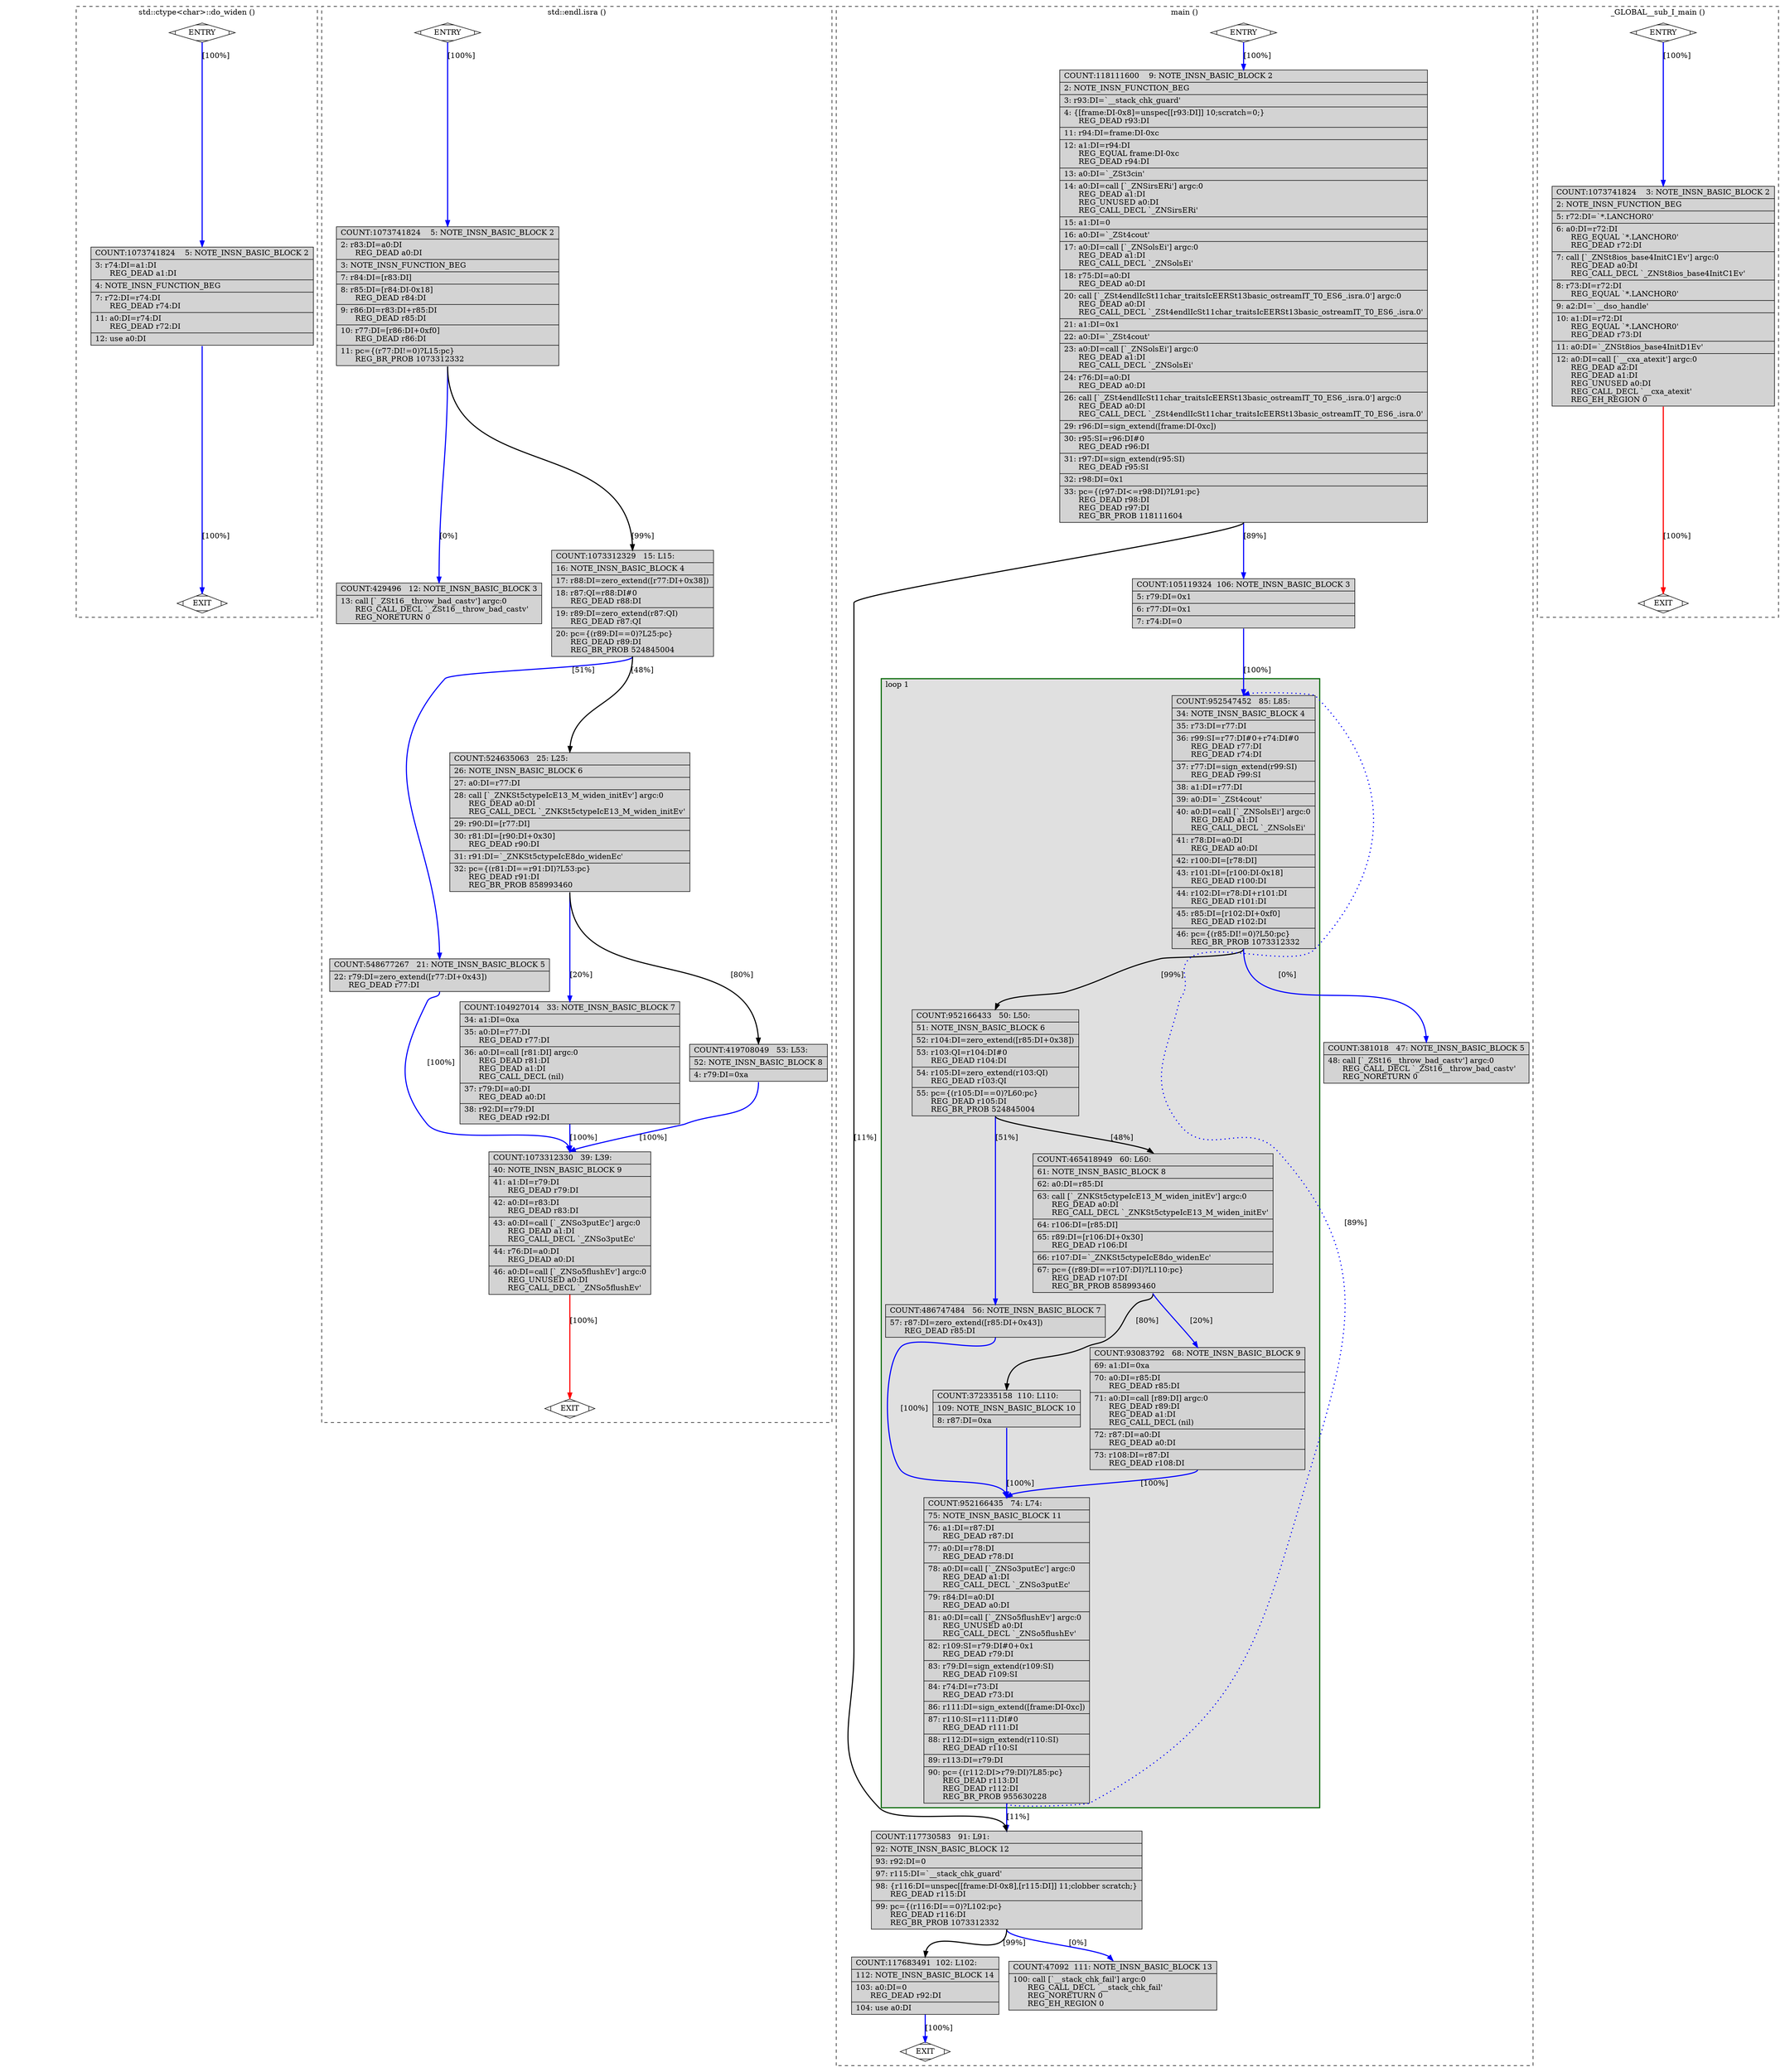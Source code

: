 digraph "cfg_analysis/O2/fibonacci_O2-Fibonacci.cpp.251r.cse1" {
overlap=false;
subgraph "cluster_std::ctype<char>::do_widen" {
	style="dashed";
	color="black";
	label="std::ctype<char>::do_widen ()";
	fn_1561_basic_block_0 [shape=Mdiamond,style=filled,fillcolor=white,label="ENTRY"];

	fn_1561_basic_block_1 [shape=Mdiamond,style=filled,fillcolor=white,label="EXIT"];

	fn_1561_basic_block_2 [shape=record,style=filled,fillcolor=lightgrey,label="{COUNT:1073741824\ \ \ \ 5:\ NOTE_INSN_BASIC_BLOCK\ 2\l\
|\ \ \ \ 3:\ r74:DI=a1:DI\l\
\ \ \ \ \ \ REG_DEAD\ a1:DI\l\
|\ \ \ \ 4:\ NOTE_INSN_FUNCTION_BEG\l\
|\ \ \ \ 7:\ r72:DI=r74:DI\l\
\ \ \ \ \ \ REG_DEAD\ r74:DI\l\
|\ \ \ 11:\ a0:DI=r74:DI\l\
\ \ \ \ \ \ REG_DEAD\ r72:DI\l\
|\ \ \ 12:\ use\ a0:DI\l\
}"];

	fn_1561_basic_block_0:s -> fn_1561_basic_block_2:n [style="solid,bold",color=blue,weight=100,constraint=true,label="[100%]"];
	fn_1561_basic_block_2:s -> fn_1561_basic_block_1:n [style="solid,bold",color=blue,weight=100,constraint=true,label="[100%]"];
	fn_1561_basic_block_0:s -> fn_1561_basic_block_1:n [style="invis",constraint=true];
}
subgraph "cluster_std::endl.isra" {
	style="dashed";
	color="black";
	label="std::endl.isra ()";
	fn_2298_basic_block_0 [shape=Mdiamond,style=filled,fillcolor=white,label="ENTRY"];

	fn_2298_basic_block_1 [shape=Mdiamond,style=filled,fillcolor=white,label="EXIT"];

	fn_2298_basic_block_2 [shape=record,style=filled,fillcolor=lightgrey,label="{COUNT:1073741824\ \ \ \ 5:\ NOTE_INSN_BASIC_BLOCK\ 2\l\
|\ \ \ \ 2:\ r83:DI=a0:DI\l\
\ \ \ \ \ \ REG_DEAD\ a0:DI\l\
|\ \ \ \ 3:\ NOTE_INSN_FUNCTION_BEG\l\
|\ \ \ \ 7:\ r84:DI=[r83:DI]\l\
|\ \ \ \ 8:\ r85:DI=[r84:DI-0x18]\l\
\ \ \ \ \ \ REG_DEAD\ r84:DI\l\
|\ \ \ \ 9:\ r86:DI=r83:DI+r85:DI\l\
\ \ \ \ \ \ REG_DEAD\ r85:DI\l\
|\ \ \ 10:\ r77:DI=[r86:DI+0xf0]\l\
\ \ \ \ \ \ REG_DEAD\ r86:DI\l\
|\ \ \ 11:\ pc=\{(r77:DI!=0)?L15:pc\}\l\
\ \ \ \ \ \ REG_BR_PROB\ 1073312332\l\
}"];

	fn_2298_basic_block_3 [shape=record,style=filled,fillcolor=lightgrey,label="{COUNT:429496\ \ \ 12:\ NOTE_INSN_BASIC_BLOCK\ 3\l\
|\ \ \ 13:\ call\ [`_ZSt16__throw_bad_castv']\ argc:0\l\
\ \ \ \ \ \ REG_CALL_DECL\ `_ZSt16__throw_bad_castv'\l\
\ \ \ \ \ \ REG_NORETURN\ 0\l\
}"];

	fn_2298_basic_block_4 [shape=record,style=filled,fillcolor=lightgrey,label="{COUNT:1073312329\ \ \ 15:\ L15:\l\
|\ \ \ 16:\ NOTE_INSN_BASIC_BLOCK\ 4\l\
|\ \ \ 17:\ r88:DI=zero_extend([r77:DI+0x38])\l\
|\ \ \ 18:\ r87:QI=r88:DI#0\l\
\ \ \ \ \ \ REG_DEAD\ r88:DI\l\
|\ \ \ 19:\ r89:DI=zero_extend(r87:QI)\l\
\ \ \ \ \ \ REG_DEAD\ r87:QI\l\
|\ \ \ 20:\ pc=\{(r89:DI==0)?L25:pc\}\l\
\ \ \ \ \ \ REG_DEAD\ r89:DI\l\
\ \ \ \ \ \ REG_BR_PROB\ 524845004\l\
}"];

	fn_2298_basic_block_5 [shape=record,style=filled,fillcolor=lightgrey,label="{COUNT:548677267\ \ \ 21:\ NOTE_INSN_BASIC_BLOCK\ 5\l\
|\ \ \ 22:\ r79:DI=zero_extend([r77:DI+0x43])\l\
\ \ \ \ \ \ REG_DEAD\ r77:DI\l\
}"];

	fn_2298_basic_block_6 [shape=record,style=filled,fillcolor=lightgrey,label="{COUNT:524635063\ \ \ 25:\ L25:\l\
|\ \ \ 26:\ NOTE_INSN_BASIC_BLOCK\ 6\l\
|\ \ \ 27:\ a0:DI=r77:DI\l\
|\ \ \ 28:\ call\ [`_ZNKSt5ctypeIcE13_M_widen_initEv']\ argc:0\l\
\ \ \ \ \ \ REG_DEAD\ a0:DI\l\
\ \ \ \ \ \ REG_CALL_DECL\ `_ZNKSt5ctypeIcE13_M_widen_initEv'\l\
|\ \ \ 29:\ r90:DI=[r77:DI]\l\
|\ \ \ 30:\ r81:DI=[r90:DI+0x30]\l\
\ \ \ \ \ \ REG_DEAD\ r90:DI\l\
|\ \ \ 31:\ r91:DI=`_ZNKSt5ctypeIcE8do_widenEc'\l\
|\ \ \ 32:\ pc=\{(r81:DI==r91:DI)?L53:pc\}\l\
\ \ \ \ \ \ REG_DEAD\ r91:DI\l\
\ \ \ \ \ \ REG_BR_PROB\ 858993460\l\
}"];

	fn_2298_basic_block_7 [shape=record,style=filled,fillcolor=lightgrey,label="{COUNT:104927014\ \ \ 33:\ NOTE_INSN_BASIC_BLOCK\ 7\l\
|\ \ \ 34:\ a1:DI=0xa\l\
|\ \ \ 35:\ a0:DI=r77:DI\l\
\ \ \ \ \ \ REG_DEAD\ r77:DI\l\
|\ \ \ 36:\ a0:DI=call\ [r81:DI]\ argc:0\l\
\ \ \ \ \ \ REG_DEAD\ r81:DI\l\
\ \ \ \ \ \ REG_DEAD\ a1:DI\l\
\ \ \ \ \ \ REG_CALL_DECL\ (nil)\l\
|\ \ \ 37:\ r79:DI=a0:DI\l\
\ \ \ \ \ \ REG_DEAD\ a0:DI\l\
|\ \ \ 38:\ r92:DI=r79:DI\l\
\ \ \ \ \ \ REG_DEAD\ r92:DI\l\
}"];

	fn_2298_basic_block_8 [shape=record,style=filled,fillcolor=lightgrey,label="{COUNT:419708049\ \ \ 53:\ L53:\l\
|\ \ \ 52:\ NOTE_INSN_BASIC_BLOCK\ 8\l\
|\ \ \ \ 4:\ r79:DI=0xa\l\
}"];

	fn_2298_basic_block_9 [shape=record,style=filled,fillcolor=lightgrey,label="{COUNT:1073312330\ \ \ 39:\ L39:\l\
|\ \ \ 40:\ NOTE_INSN_BASIC_BLOCK\ 9\l\
|\ \ \ 41:\ a1:DI=r79:DI\l\
\ \ \ \ \ \ REG_DEAD\ r79:DI\l\
|\ \ \ 42:\ a0:DI=r83:DI\l\
\ \ \ \ \ \ REG_DEAD\ r83:DI\l\
|\ \ \ 43:\ a0:DI=call\ [`_ZNSo3putEc']\ argc:0\l\
\ \ \ \ \ \ REG_DEAD\ a1:DI\l\
\ \ \ \ \ \ REG_CALL_DECL\ `_ZNSo3putEc'\l\
|\ \ \ 44:\ r76:DI=a0:DI\l\
\ \ \ \ \ \ REG_DEAD\ a0:DI\l\
|\ \ \ 46:\ a0:DI=call\ [`_ZNSo5flushEv']\ argc:0\l\
\ \ \ \ \ \ REG_UNUSED\ a0:DI\l\
\ \ \ \ \ \ REG_CALL_DECL\ `_ZNSo5flushEv'\l\
}"];

	fn_2298_basic_block_0:s -> fn_2298_basic_block_2:n [style="solid,bold",color=blue,weight=100,constraint=true,label="[100%]"];
	fn_2298_basic_block_2:s -> fn_2298_basic_block_3:n [style="solid,bold",color=blue,weight=100,constraint=true,label="[0%]"];
	fn_2298_basic_block_2:s -> fn_2298_basic_block_4:n [style="solid,bold",color=black,weight=10,constraint=true,label="[99%]"];
	fn_2298_basic_block_4:s -> fn_2298_basic_block_5:n [style="solid,bold",color=blue,weight=100,constraint=true,label="[51%]"];
	fn_2298_basic_block_4:s -> fn_2298_basic_block_6:n [style="solid,bold",color=black,weight=10,constraint=true,label="[48%]"];
	fn_2298_basic_block_5:s -> fn_2298_basic_block_9:n [style="solid,bold",color=blue,weight=100,constraint=true,label="[100%]"];
	fn_2298_basic_block_6:s -> fn_2298_basic_block_8:n [style="solid,bold",color=black,weight=10,constraint=true,label="[80%]"];
	fn_2298_basic_block_6:s -> fn_2298_basic_block_7:n [style="solid,bold",color=blue,weight=100,constraint=true,label="[20%]"];
	fn_2298_basic_block_7:s -> fn_2298_basic_block_9:n [style="solid,bold",color=blue,weight=100,constraint=true,label="[100%]"];
	fn_2298_basic_block_8:s -> fn_2298_basic_block_9:n [style="solid,bold",color=blue,weight=100,constraint=true,label="[100%]"];
	fn_2298_basic_block_9:s -> fn_2298_basic_block_1:n [style="solid,bold",color=red,weight=10,constraint=true,label="[100%]"];
	fn_2298_basic_block_0:s -> fn_2298_basic_block_1:n [style="invis",constraint=true];
}
subgraph "cluster_main" {
	style="dashed";
	color="black";
	label="main ()";
	subgraph cluster_1808_1 {
	style="filled";
	color="darkgreen";
	fillcolor="grey88";
	label="loop 1";
	labeljust=l;
	penwidth=2;
	fn_1808_basic_block_4 [shape=record,style=filled,fillcolor=lightgrey,label="{COUNT:952547452\ \ \ 85:\ L85:\l\
|\ \ \ 34:\ NOTE_INSN_BASIC_BLOCK\ 4\l\
|\ \ \ 35:\ r73:DI=r77:DI\l\
|\ \ \ 36:\ r99:SI=r77:DI#0+r74:DI#0\l\
\ \ \ \ \ \ REG_DEAD\ r77:DI\l\
\ \ \ \ \ \ REG_DEAD\ r74:DI\l\
|\ \ \ 37:\ r77:DI=sign_extend(r99:SI)\l\
\ \ \ \ \ \ REG_DEAD\ r99:SI\l\
|\ \ \ 38:\ a1:DI=r77:DI\l\
|\ \ \ 39:\ a0:DI=`_ZSt4cout'\l\
|\ \ \ 40:\ a0:DI=call\ [`_ZNSolsEi']\ argc:0\l\
\ \ \ \ \ \ REG_DEAD\ a1:DI\l\
\ \ \ \ \ \ REG_CALL_DECL\ `_ZNSolsEi'\l\
|\ \ \ 41:\ r78:DI=a0:DI\l\
\ \ \ \ \ \ REG_DEAD\ a0:DI\l\
|\ \ \ 42:\ r100:DI=[r78:DI]\l\
|\ \ \ 43:\ r101:DI=[r100:DI-0x18]\l\
\ \ \ \ \ \ REG_DEAD\ r100:DI\l\
|\ \ \ 44:\ r102:DI=r78:DI+r101:DI\l\
\ \ \ \ \ \ REG_DEAD\ r101:DI\l\
|\ \ \ 45:\ r85:DI=[r102:DI+0xf0]\l\
\ \ \ \ \ \ REG_DEAD\ r102:DI\l\
|\ \ \ 46:\ pc=\{(r85:DI!=0)?L50:pc\}\l\
\ \ \ \ \ \ REG_BR_PROB\ 1073312332\l\
}"];

	fn_1808_basic_block_6 [shape=record,style=filled,fillcolor=lightgrey,label="{COUNT:952166433\ \ \ 50:\ L50:\l\
|\ \ \ 51:\ NOTE_INSN_BASIC_BLOCK\ 6\l\
|\ \ \ 52:\ r104:DI=zero_extend([r85:DI+0x38])\l\
|\ \ \ 53:\ r103:QI=r104:DI#0\l\
\ \ \ \ \ \ REG_DEAD\ r104:DI\l\
|\ \ \ 54:\ r105:DI=zero_extend(r103:QI)\l\
\ \ \ \ \ \ REG_DEAD\ r103:QI\l\
|\ \ \ 55:\ pc=\{(r105:DI==0)?L60:pc\}\l\
\ \ \ \ \ \ REG_DEAD\ r105:DI\l\
\ \ \ \ \ \ REG_BR_PROB\ 524845004\l\
}"];

	fn_1808_basic_block_7 [shape=record,style=filled,fillcolor=lightgrey,label="{COUNT:486747484\ \ \ 56:\ NOTE_INSN_BASIC_BLOCK\ 7\l\
|\ \ \ 57:\ r87:DI=zero_extend([r85:DI+0x43])\l\
\ \ \ \ \ \ REG_DEAD\ r85:DI\l\
}"];

	fn_1808_basic_block_8 [shape=record,style=filled,fillcolor=lightgrey,label="{COUNT:465418949\ \ \ 60:\ L60:\l\
|\ \ \ 61:\ NOTE_INSN_BASIC_BLOCK\ 8\l\
|\ \ \ 62:\ a0:DI=r85:DI\l\
|\ \ \ 63:\ call\ [`_ZNKSt5ctypeIcE13_M_widen_initEv']\ argc:0\l\
\ \ \ \ \ \ REG_DEAD\ a0:DI\l\
\ \ \ \ \ \ REG_CALL_DECL\ `_ZNKSt5ctypeIcE13_M_widen_initEv'\l\
|\ \ \ 64:\ r106:DI=[r85:DI]\l\
|\ \ \ 65:\ r89:DI=[r106:DI+0x30]\l\
\ \ \ \ \ \ REG_DEAD\ r106:DI\l\
|\ \ \ 66:\ r107:DI=`_ZNKSt5ctypeIcE8do_widenEc'\l\
|\ \ \ 67:\ pc=\{(r89:DI==r107:DI)?L110:pc\}\l\
\ \ \ \ \ \ REG_DEAD\ r107:DI\l\
\ \ \ \ \ \ REG_BR_PROB\ 858993460\l\
}"];

	fn_1808_basic_block_11 [shape=record,style=filled,fillcolor=lightgrey,label="{COUNT:952166435\ \ \ 74:\ L74:\l\
|\ \ \ 75:\ NOTE_INSN_BASIC_BLOCK\ 11\l\
|\ \ \ 76:\ a1:DI=r87:DI\l\
\ \ \ \ \ \ REG_DEAD\ r87:DI\l\
|\ \ \ 77:\ a0:DI=r78:DI\l\
\ \ \ \ \ \ REG_DEAD\ r78:DI\l\
|\ \ \ 78:\ a0:DI=call\ [`_ZNSo3putEc']\ argc:0\l\
\ \ \ \ \ \ REG_DEAD\ a1:DI\l\
\ \ \ \ \ \ REG_CALL_DECL\ `_ZNSo3putEc'\l\
|\ \ \ 79:\ r84:DI=a0:DI\l\
\ \ \ \ \ \ REG_DEAD\ a0:DI\l\
|\ \ \ 81:\ a0:DI=call\ [`_ZNSo5flushEv']\ argc:0\l\
\ \ \ \ \ \ REG_UNUSED\ a0:DI\l\
\ \ \ \ \ \ REG_CALL_DECL\ `_ZNSo5flushEv'\l\
|\ \ \ 82:\ r109:SI=r79:DI#0+0x1\l\
\ \ \ \ \ \ REG_DEAD\ r79:DI\l\
|\ \ \ 83:\ r79:DI=sign_extend(r109:SI)\l\
\ \ \ \ \ \ REG_DEAD\ r109:SI\l\
|\ \ \ 84:\ r74:DI=r73:DI\l\
\ \ \ \ \ \ REG_DEAD\ r73:DI\l\
|\ \ \ 86:\ r111:DI=sign_extend([frame:DI-0xc])\l\
|\ \ \ 87:\ r110:SI=r111:DI#0\l\
\ \ \ \ \ \ REG_DEAD\ r111:DI\l\
|\ \ \ 88:\ r112:DI=sign_extend(r110:SI)\l\
\ \ \ \ \ \ REG_DEAD\ r110:SI\l\
|\ \ \ 89:\ r113:DI=r79:DI\l\
|\ \ \ 90:\ pc=\{(r112:DI\>r79:DI)?L85:pc\}\l\
\ \ \ \ \ \ REG_DEAD\ r113:DI\l\
\ \ \ \ \ \ REG_DEAD\ r112:DI\l\
\ \ \ \ \ \ REG_BR_PROB\ 955630228\l\
}"];

	fn_1808_basic_block_10 [shape=record,style=filled,fillcolor=lightgrey,label="{COUNT:372335158\ \ 110:\ L110:\l\
|\ \ 109:\ NOTE_INSN_BASIC_BLOCK\ 10\l\
|\ \ \ \ 8:\ r87:DI=0xa\l\
}"];

	fn_1808_basic_block_9 [shape=record,style=filled,fillcolor=lightgrey,label="{COUNT:93083792\ \ \ 68:\ NOTE_INSN_BASIC_BLOCK\ 9\l\
|\ \ \ 69:\ a1:DI=0xa\l\
|\ \ \ 70:\ a0:DI=r85:DI\l\
\ \ \ \ \ \ REG_DEAD\ r85:DI\l\
|\ \ \ 71:\ a0:DI=call\ [r89:DI]\ argc:0\l\
\ \ \ \ \ \ REG_DEAD\ r89:DI\l\
\ \ \ \ \ \ REG_DEAD\ a1:DI\l\
\ \ \ \ \ \ REG_CALL_DECL\ (nil)\l\
|\ \ \ 72:\ r87:DI=a0:DI\l\
\ \ \ \ \ \ REG_DEAD\ a0:DI\l\
|\ \ \ 73:\ r108:DI=r87:DI\l\
\ \ \ \ \ \ REG_DEAD\ r108:DI\l\
}"];

	}
	fn_1808_basic_block_0 [shape=Mdiamond,style=filled,fillcolor=white,label="ENTRY"];

	fn_1808_basic_block_1 [shape=Mdiamond,style=filled,fillcolor=white,label="EXIT"];

	fn_1808_basic_block_2 [shape=record,style=filled,fillcolor=lightgrey,label="{COUNT:118111600\ \ \ \ 9:\ NOTE_INSN_BASIC_BLOCK\ 2\l\
|\ \ \ \ 2:\ NOTE_INSN_FUNCTION_BEG\l\
|\ \ \ \ 3:\ r93:DI=`__stack_chk_guard'\l\
|\ \ \ \ 4:\ \{[frame:DI-0x8]=unspec[[r93:DI]]\ 10;scratch=0;\}\l\
\ \ \ \ \ \ REG_DEAD\ r93:DI\l\
|\ \ \ 11:\ r94:DI=frame:DI-0xc\l\
|\ \ \ 12:\ a1:DI=r94:DI\l\
\ \ \ \ \ \ REG_EQUAL\ frame:DI-0xc\l\
\ \ \ \ \ \ REG_DEAD\ r94:DI\l\
|\ \ \ 13:\ a0:DI=`_ZSt3cin'\l\
|\ \ \ 14:\ a0:DI=call\ [`_ZNSirsERi']\ argc:0\l\
\ \ \ \ \ \ REG_DEAD\ a1:DI\l\
\ \ \ \ \ \ REG_UNUSED\ a0:DI\l\
\ \ \ \ \ \ REG_CALL_DECL\ `_ZNSirsERi'\l\
|\ \ \ 15:\ a1:DI=0\l\
|\ \ \ 16:\ a0:DI=`_ZSt4cout'\l\
|\ \ \ 17:\ a0:DI=call\ [`_ZNSolsEi']\ argc:0\l\
\ \ \ \ \ \ REG_DEAD\ a1:DI\l\
\ \ \ \ \ \ REG_CALL_DECL\ `_ZNSolsEi'\l\
|\ \ \ 18:\ r75:DI=a0:DI\l\
\ \ \ \ \ \ REG_DEAD\ a0:DI\l\
|\ \ \ 20:\ call\ [`_ZSt4endlIcSt11char_traitsIcEERSt13basic_ostreamIT_T0_ES6_.isra.0']\ argc:0\l\
\ \ \ \ \ \ REG_DEAD\ a0:DI\l\
\ \ \ \ \ \ REG_CALL_DECL\ `_ZSt4endlIcSt11char_traitsIcEERSt13basic_ostreamIT_T0_ES6_.isra.0'\l\
|\ \ \ 21:\ a1:DI=0x1\l\
|\ \ \ 22:\ a0:DI=`_ZSt4cout'\l\
|\ \ \ 23:\ a0:DI=call\ [`_ZNSolsEi']\ argc:0\l\
\ \ \ \ \ \ REG_DEAD\ a1:DI\l\
\ \ \ \ \ \ REG_CALL_DECL\ `_ZNSolsEi'\l\
|\ \ \ 24:\ r76:DI=a0:DI\l\
\ \ \ \ \ \ REG_DEAD\ a0:DI\l\
|\ \ \ 26:\ call\ [`_ZSt4endlIcSt11char_traitsIcEERSt13basic_ostreamIT_T0_ES6_.isra.0']\ argc:0\l\
\ \ \ \ \ \ REG_DEAD\ a0:DI\l\
\ \ \ \ \ \ REG_CALL_DECL\ `_ZSt4endlIcSt11char_traitsIcEERSt13basic_ostreamIT_T0_ES6_.isra.0'\l\
|\ \ \ 29:\ r96:DI=sign_extend([frame:DI-0xc])\l\
|\ \ \ 30:\ r95:SI=r96:DI#0\l\
\ \ \ \ \ \ REG_DEAD\ r96:DI\l\
|\ \ \ 31:\ r97:DI=sign_extend(r95:SI)\l\
\ \ \ \ \ \ REG_DEAD\ r95:SI\l\
|\ \ \ 32:\ r98:DI=0x1\l\
|\ \ \ 33:\ pc=\{(r97:DI\<=r98:DI)?L91:pc\}\l\
\ \ \ \ \ \ REG_DEAD\ r98:DI\l\
\ \ \ \ \ \ REG_DEAD\ r97:DI\l\
\ \ \ \ \ \ REG_BR_PROB\ 118111604\l\
}"];

	fn_1808_basic_block_3 [shape=record,style=filled,fillcolor=lightgrey,label="{COUNT:105119324\ \ 106:\ NOTE_INSN_BASIC_BLOCK\ 3\l\
|\ \ \ \ 5:\ r79:DI=0x1\l\
|\ \ \ \ 6:\ r77:DI=0x1\l\
|\ \ \ \ 7:\ r74:DI=0\l\
}"];

	fn_1808_basic_block_5 [shape=record,style=filled,fillcolor=lightgrey,label="{COUNT:381018\ \ \ 47:\ NOTE_INSN_BASIC_BLOCK\ 5\l\
|\ \ \ 48:\ call\ [`_ZSt16__throw_bad_castv']\ argc:0\l\
\ \ \ \ \ \ REG_CALL_DECL\ `_ZSt16__throw_bad_castv'\l\
\ \ \ \ \ \ REG_NORETURN\ 0\l\
}"];

	fn_1808_basic_block_12 [shape=record,style=filled,fillcolor=lightgrey,label="{COUNT:117730583\ \ \ 91:\ L91:\l\
|\ \ \ 92:\ NOTE_INSN_BASIC_BLOCK\ 12\l\
|\ \ \ 93:\ r92:DI=0\l\
|\ \ \ 97:\ r115:DI=`__stack_chk_guard'\l\
|\ \ \ 98:\ \{r116:DI=unspec[[frame:DI-0x8],[r115:DI]]\ 11;clobber\ scratch;\}\l\
\ \ \ \ \ \ REG_DEAD\ r115:DI\l\
|\ \ \ 99:\ pc=\{(r116:DI==0)?L102:pc\}\l\
\ \ \ \ \ \ REG_DEAD\ r116:DI\l\
\ \ \ \ \ \ REG_BR_PROB\ 1073312332\l\
}"];

	fn_1808_basic_block_13 [shape=record,style=filled,fillcolor=lightgrey,label="{COUNT:47092\ \ 111:\ NOTE_INSN_BASIC_BLOCK\ 13\l\
|\ \ 100:\ call\ [`__stack_chk_fail']\ argc:0\l\
\ \ \ \ \ \ REG_CALL_DECL\ `__stack_chk_fail'\l\
\ \ \ \ \ \ REG_NORETURN\ 0\l\
\ \ \ \ \ \ REG_EH_REGION\ 0\l\
}"];

	fn_1808_basic_block_14 [shape=record,style=filled,fillcolor=lightgrey,label="{COUNT:117683491\ \ 102:\ L102:\l\
|\ \ 112:\ NOTE_INSN_BASIC_BLOCK\ 14\l\
|\ \ 103:\ a0:DI=0\l\
\ \ \ \ \ \ REG_DEAD\ r92:DI\l\
|\ \ 104:\ use\ a0:DI\l\
}"];

	fn_1808_basic_block_0:s -> fn_1808_basic_block_2:n [style="solid,bold",color=blue,weight=100,constraint=true,label="[100%]"];
	fn_1808_basic_block_2:s -> fn_1808_basic_block_3:n [style="solid,bold",color=blue,weight=100,constraint=true,label="[89%]"];
	fn_1808_basic_block_2:s -> fn_1808_basic_block_12:n [style="solid,bold",color=black,weight=10,constraint=true,label="[11%]"];
	fn_1808_basic_block_3:s -> fn_1808_basic_block_4:n [style="solid,bold",color=blue,weight=100,constraint=true,label="[100%]"];
	fn_1808_basic_block_4:s -> fn_1808_basic_block_5:n [style="solid,bold",color=blue,weight=100,constraint=true,label="[0%]"];
	fn_1808_basic_block_4:s -> fn_1808_basic_block_6:n [style="solid,bold",color=black,weight=10,constraint=true,label="[99%]"];
	fn_1808_basic_block_6:s -> fn_1808_basic_block_7:n [style="solid,bold",color=blue,weight=100,constraint=true,label="[51%]"];
	fn_1808_basic_block_6:s -> fn_1808_basic_block_8:n [style="solid,bold",color=black,weight=10,constraint=true,label="[48%]"];
	fn_1808_basic_block_7:s -> fn_1808_basic_block_11:n [style="solid,bold",color=blue,weight=100,constraint=true,label="[100%]"];
	fn_1808_basic_block_8:s -> fn_1808_basic_block_10:n [style="solid,bold",color=black,weight=10,constraint=true,label="[80%]"];
	fn_1808_basic_block_8:s -> fn_1808_basic_block_9:n [style="solid,bold",color=blue,weight=100,constraint=true,label="[20%]"];
	fn_1808_basic_block_9:s -> fn_1808_basic_block_11:n [style="solid,bold",color=blue,weight=100,constraint=true,label="[100%]"];
	fn_1808_basic_block_10:s -> fn_1808_basic_block_11:n [style="solid,bold",color=blue,weight=100,constraint=true,label="[100%]"];
	fn_1808_basic_block_11:s -> fn_1808_basic_block_4:n [style="dotted,bold",color=blue,weight=10,constraint=false,label="[89%]"];
	fn_1808_basic_block_11:s -> fn_1808_basic_block_12:n [style="solid,bold",color=blue,weight=100,constraint=true,label="[11%]"];
	fn_1808_basic_block_12:s -> fn_1808_basic_block_14:n [style="solid,bold",color=black,weight=10,constraint=true,label="[99%]"];
	fn_1808_basic_block_12:s -> fn_1808_basic_block_13:n [style="solid,bold",color=blue,weight=100,constraint=true,label="[0%]"];
	fn_1808_basic_block_14:s -> fn_1808_basic_block_1:n [style="solid,bold",color=blue,weight=100,constraint=true,label="[100%]"];
	fn_1808_basic_block_0:s -> fn_1808_basic_block_1:n [style="invis",constraint=true];
}
subgraph "cluster__GLOBAL__sub_I_main" {
	style="dashed";
	color="black";
	label="_GLOBAL__sub_I_main ()";
	fn_2295_basic_block_0 [shape=Mdiamond,style=filled,fillcolor=white,label="ENTRY"];

	fn_2295_basic_block_1 [shape=Mdiamond,style=filled,fillcolor=white,label="EXIT"];

	fn_2295_basic_block_2 [shape=record,style=filled,fillcolor=lightgrey,label="{COUNT:1073741824\ \ \ \ 3:\ NOTE_INSN_BASIC_BLOCK\ 2\l\
|\ \ \ \ 2:\ NOTE_INSN_FUNCTION_BEG\l\
|\ \ \ \ 5:\ r72:DI=`*.LANCHOR0'\l\
|\ \ \ \ 6:\ a0:DI=r72:DI\l\
\ \ \ \ \ \ REG_EQUAL\ `*.LANCHOR0'\l\
\ \ \ \ \ \ REG_DEAD\ r72:DI\l\
|\ \ \ \ 7:\ call\ [`_ZNSt8ios_base4InitC1Ev']\ argc:0\l\
\ \ \ \ \ \ REG_DEAD\ a0:DI\l\
\ \ \ \ \ \ REG_CALL_DECL\ `_ZNSt8ios_base4InitC1Ev'\l\
|\ \ \ \ 8:\ r73:DI=r72:DI\l\
\ \ \ \ \ \ REG_EQUAL\ `*.LANCHOR0'\l\
|\ \ \ \ 9:\ a2:DI=`__dso_handle'\l\
|\ \ \ 10:\ a1:DI=r72:DI\l\
\ \ \ \ \ \ REG_EQUAL\ `*.LANCHOR0'\l\
\ \ \ \ \ \ REG_DEAD\ r73:DI\l\
|\ \ \ 11:\ a0:DI=`_ZNSt8ios_base4InitD1Ev'\l\
|\ \ \ 12:\ a0:DI=call\ [`__cxa_atexit']\ argc:0\l\
\ \ \ \ \ \ REG_DEAD\ a2:DI\l\
\ \ \ \ \ \ REG_DEAD\ a1:DI\l\
\ \ \ \ \ \ REG_UNUSED\ a0:DI\l\
\ \ \ \ \ \ REG_CALL_DECL\ `__cxa_atexit'\l\
\ \ \ \ \ \ REG_EH_REGION\ 0\l\
}"];

	fn_2295_basic_block_0:s -> fn_2295_basic_block_2:n [style="solid,bold",color=blue,weight=100,constraint=true,label="[100%]"];
	fn_2295_basic_block_2:s -> fn_2295_basic_block_1:n [style="solid,bold",color=red,weight=10,constraint=true,label="[100%]"];
	fn_2295_basic_block_0:s -> fn_2295_basic_block_1:n [style="invis",constraint=true];
}
}

